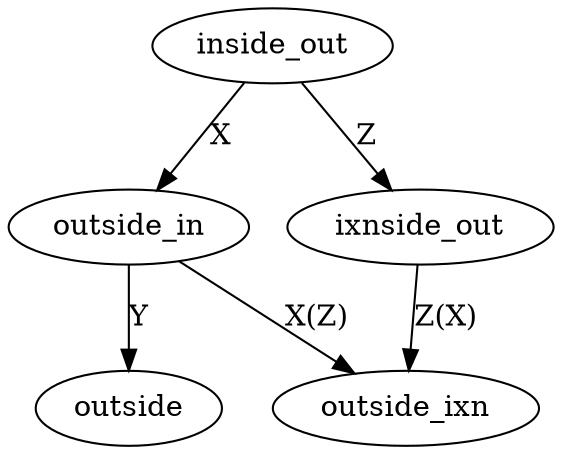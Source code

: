 digraph fig {
 inside_out -> outside_in [ label = "X" ];
 outside_in -> outside [ label = "Y" ];
 inside_out -> ixnside_out [ label = "Z" ];
 outside_in -> outside_ixn [ label = "X(Z)" ];
 ixnside_out -> outside_ixn [ label = "Z(X)" ];
}